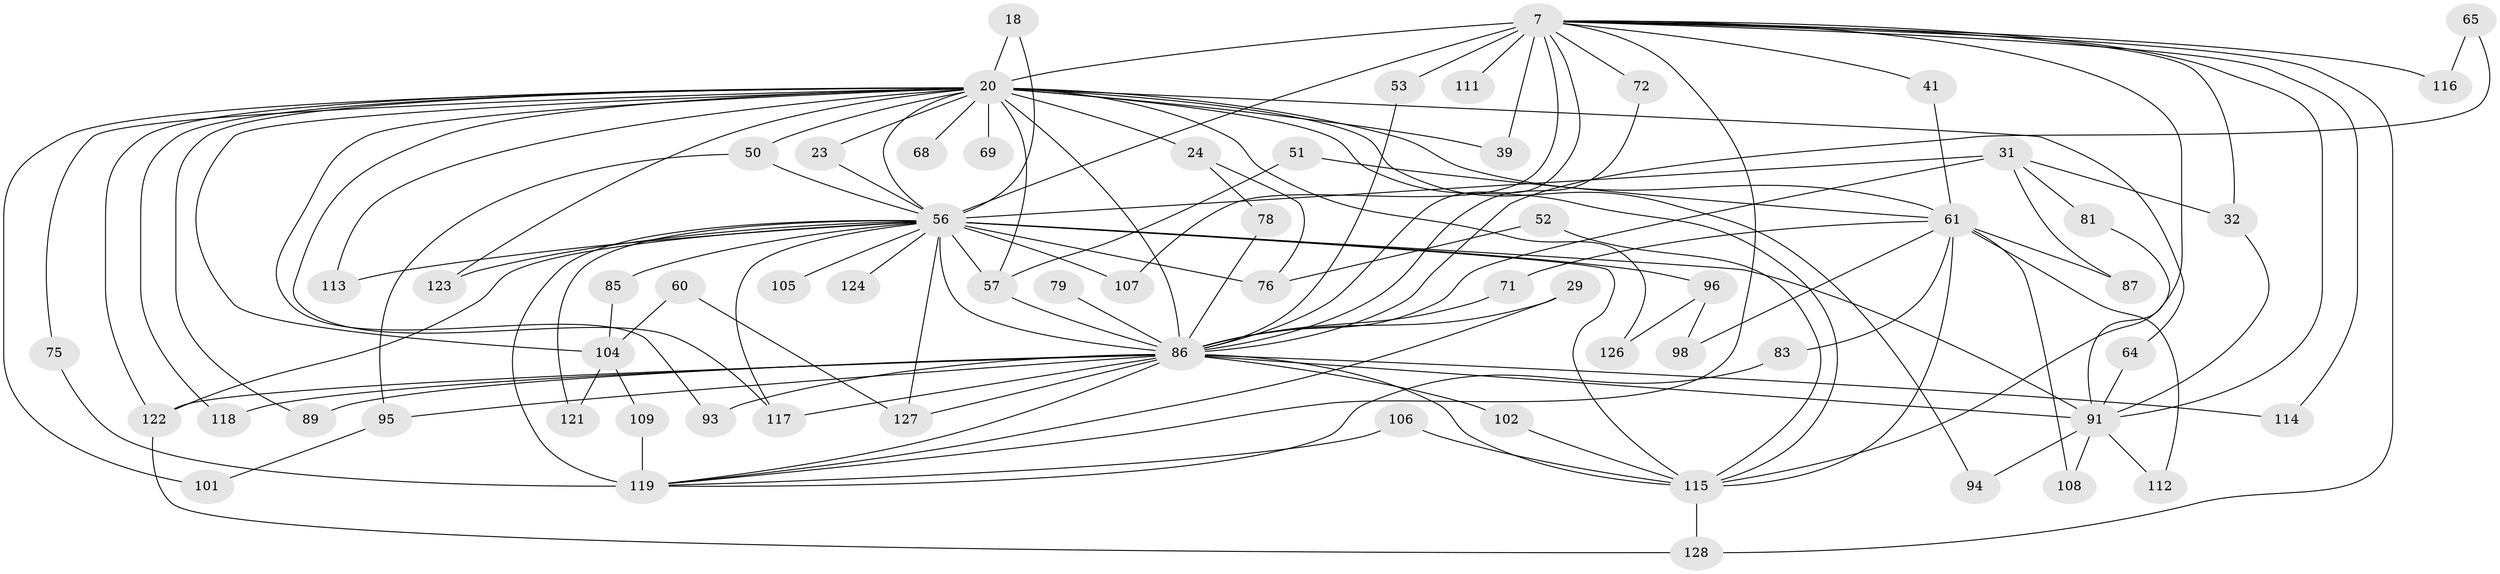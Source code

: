 // original degree distribution, {18: 0.015625, 34: 0.0078125, 23: 0.015625, 26: 0.0078125, 12: 0.0078125, 27: 0.0078125, 20: 0.015625, 5: 0.0546875, 4: 0.140625, 6: 0.0390625, 2: 0.5390625, 7: 0.0078125, 3: 0.1328125, 8: 0.0078125}
// Generated by graph-tools (version 1.1) at 2025/44/03/09/25 04:44:49]
// undirected, 64 vertices, 125 edges
graph export_dot {
graph [start="1"]
  node [color=gray90,style=filled];
  7 [super="+3"];
  18;
  20 [super="+14+2+10"];
  23;
  24;
  29;
  31 [super="+22"];
  32 [super="+27"];
  39;
  41;
  50 [super="+37"];
  51;
  52;
  53;
  56 [super="+11+30+6"];
  57 [super="+49+48"];
  60;
  61 [super="+34+33"];
  64;
  65;
  68 [super="+26"];
  69;
  71;
  72;
  75;
  76 [super="+43"];
  78;
  79;
  81;
  83;
  85;
  86 [super="+15+16+70"];
  87;
  89;
  91 [super="+67+90+63"];
  93;
  94;
  95;
  96;
  98;
  101 [super="+99"];
  102;
  104 [super="+88"];
  105;
  106;
  107;
  108;
  109;
  111;
  112 [super="+80"];
  113 [super="+42"];
  114;
  115 [super="+12+46"];
  116 [super="+38"];
  117 [super="+103+77+54+84+100+110"];
  118 [super="+82"];
  119 [super="+62+55"];
  121;
  122 [super="+97"];
  123 [super="+28"];
  124;
  126;
  127 [super="+59+125"];
  128 [super="+92+120"];
  7 -- 111 [weight=2];
  7 -- 128 [weight=2];
  7 -- 72;
  7 -- 32 [weight=2];
  7 -- 39;
  7 -- 41;
  7 -- 107;
  7 -- 114;
  7 -- 116 [weight=3];
  7 -- 53;
  7 -- 56 [weight=7];
  7 -- 20 [weight=10];
  7 -- 86 [weight=7];
  7 -- 115;
  7 -- 119;
  7 -- 91;
  18 -- 20;
  18 -- 56;
  20 -- 61 [weight=3];
  20 -- 23;
  20 -- 64;
  20 -- 68 [weight=3];
  20 -- 69 [weight=2];
  20 -- 24 [weight=2];
  20 -- 89;
  20 -- 93;
  20 -- 39;
  20 -- 104 [weight=5];
  20 -- 50 [weight=3];
  20 -- 118 [weight=2];
  20 -- 57 [weight=3];
  20 -- 123 [weight=2];
  20 -- 75;
  20 -- 94;
  20 -- 101 [weight=2];
  20 -- 126;
  20 -- 56 [weight=7];
  20 -- 115 [weight=2];
  20 -- 86 [weight=9];
  20 -- 117 [weight=4];
  20 -- 113;
  20 -- 122;
  23 -- 56;
  24 -- 78;
  24 -- 76;
  29 -- 86;
  29 -- 119;
  31 -- 32;
  31 -- 81;
  31 -- 87;
  31 -- 56;
  31 -- 86 [weight=2];
  32 -- 91;
  41 -- 61;
  50 -- 95;
  50 -- 56;
  51 -- 61;
  51 -- 57;
  52 -- 76;
  52 -- 115;
  53 -- 86;
  56 -- 86 [weight=7];
  56 -- 121;
  56 -- 123;
  56 -- 76 [weight=2];
  56 -- 85;
  56 -- 119 [weight=4];
  56 -- 96 [weight=2];
  56 -- 105;
  56 -- 107;
  56 -- 113;
  56 -- 122;
  56 -- 124 [weight=2];
  56 -- 127 [weight=2];
  56 -- 57;
  56 -- 115 [weight=3];
  56 -- 117 [weight=2];
  56 -- 91;
  57 -- 86 [weight=2];
  60 -- 127;
  60 -- 104;
  61 -- 87;
  61 -- 98;
  61 -- 71;
  61 -- 108;
  61 -- 83;
  61 -- 112 [weight=2];
  61 -- 115;
  64 -- 91;
  65 -- 116;
  65 -- 86;
  71 -- 86;
  72 -- 86;
  75 -- 119;
  78 -- 86;
  79 -- 86 [weight=2];
  81 -- 91;
  83 -- 119;
  85 -- 104;
  86 -- 95;
  86 -- 89;
  86 -- 93;
  86 -- 102;
  86 -- 114;
  86 -- 115;
  86 -- 117 [weight=2];
  86 -- 118;
  86 -- 127 [weight=2];
  86 -- 119;
  86 -- 91 [weight=4];
  86 -- 122;
  91 -- 108;
  91 -- 112 [weight=2];
  91 -- 94;
  95 -- 101;
  96 -- 98;
  96 -- 126;
  102 -- 115;
  104 -- 121;
  104 -- 109;
  106 -- 115;
  106 -- 119;
  109 -- 119;
  115 -- 128 [weight=2];
  122 -- 128;
}
